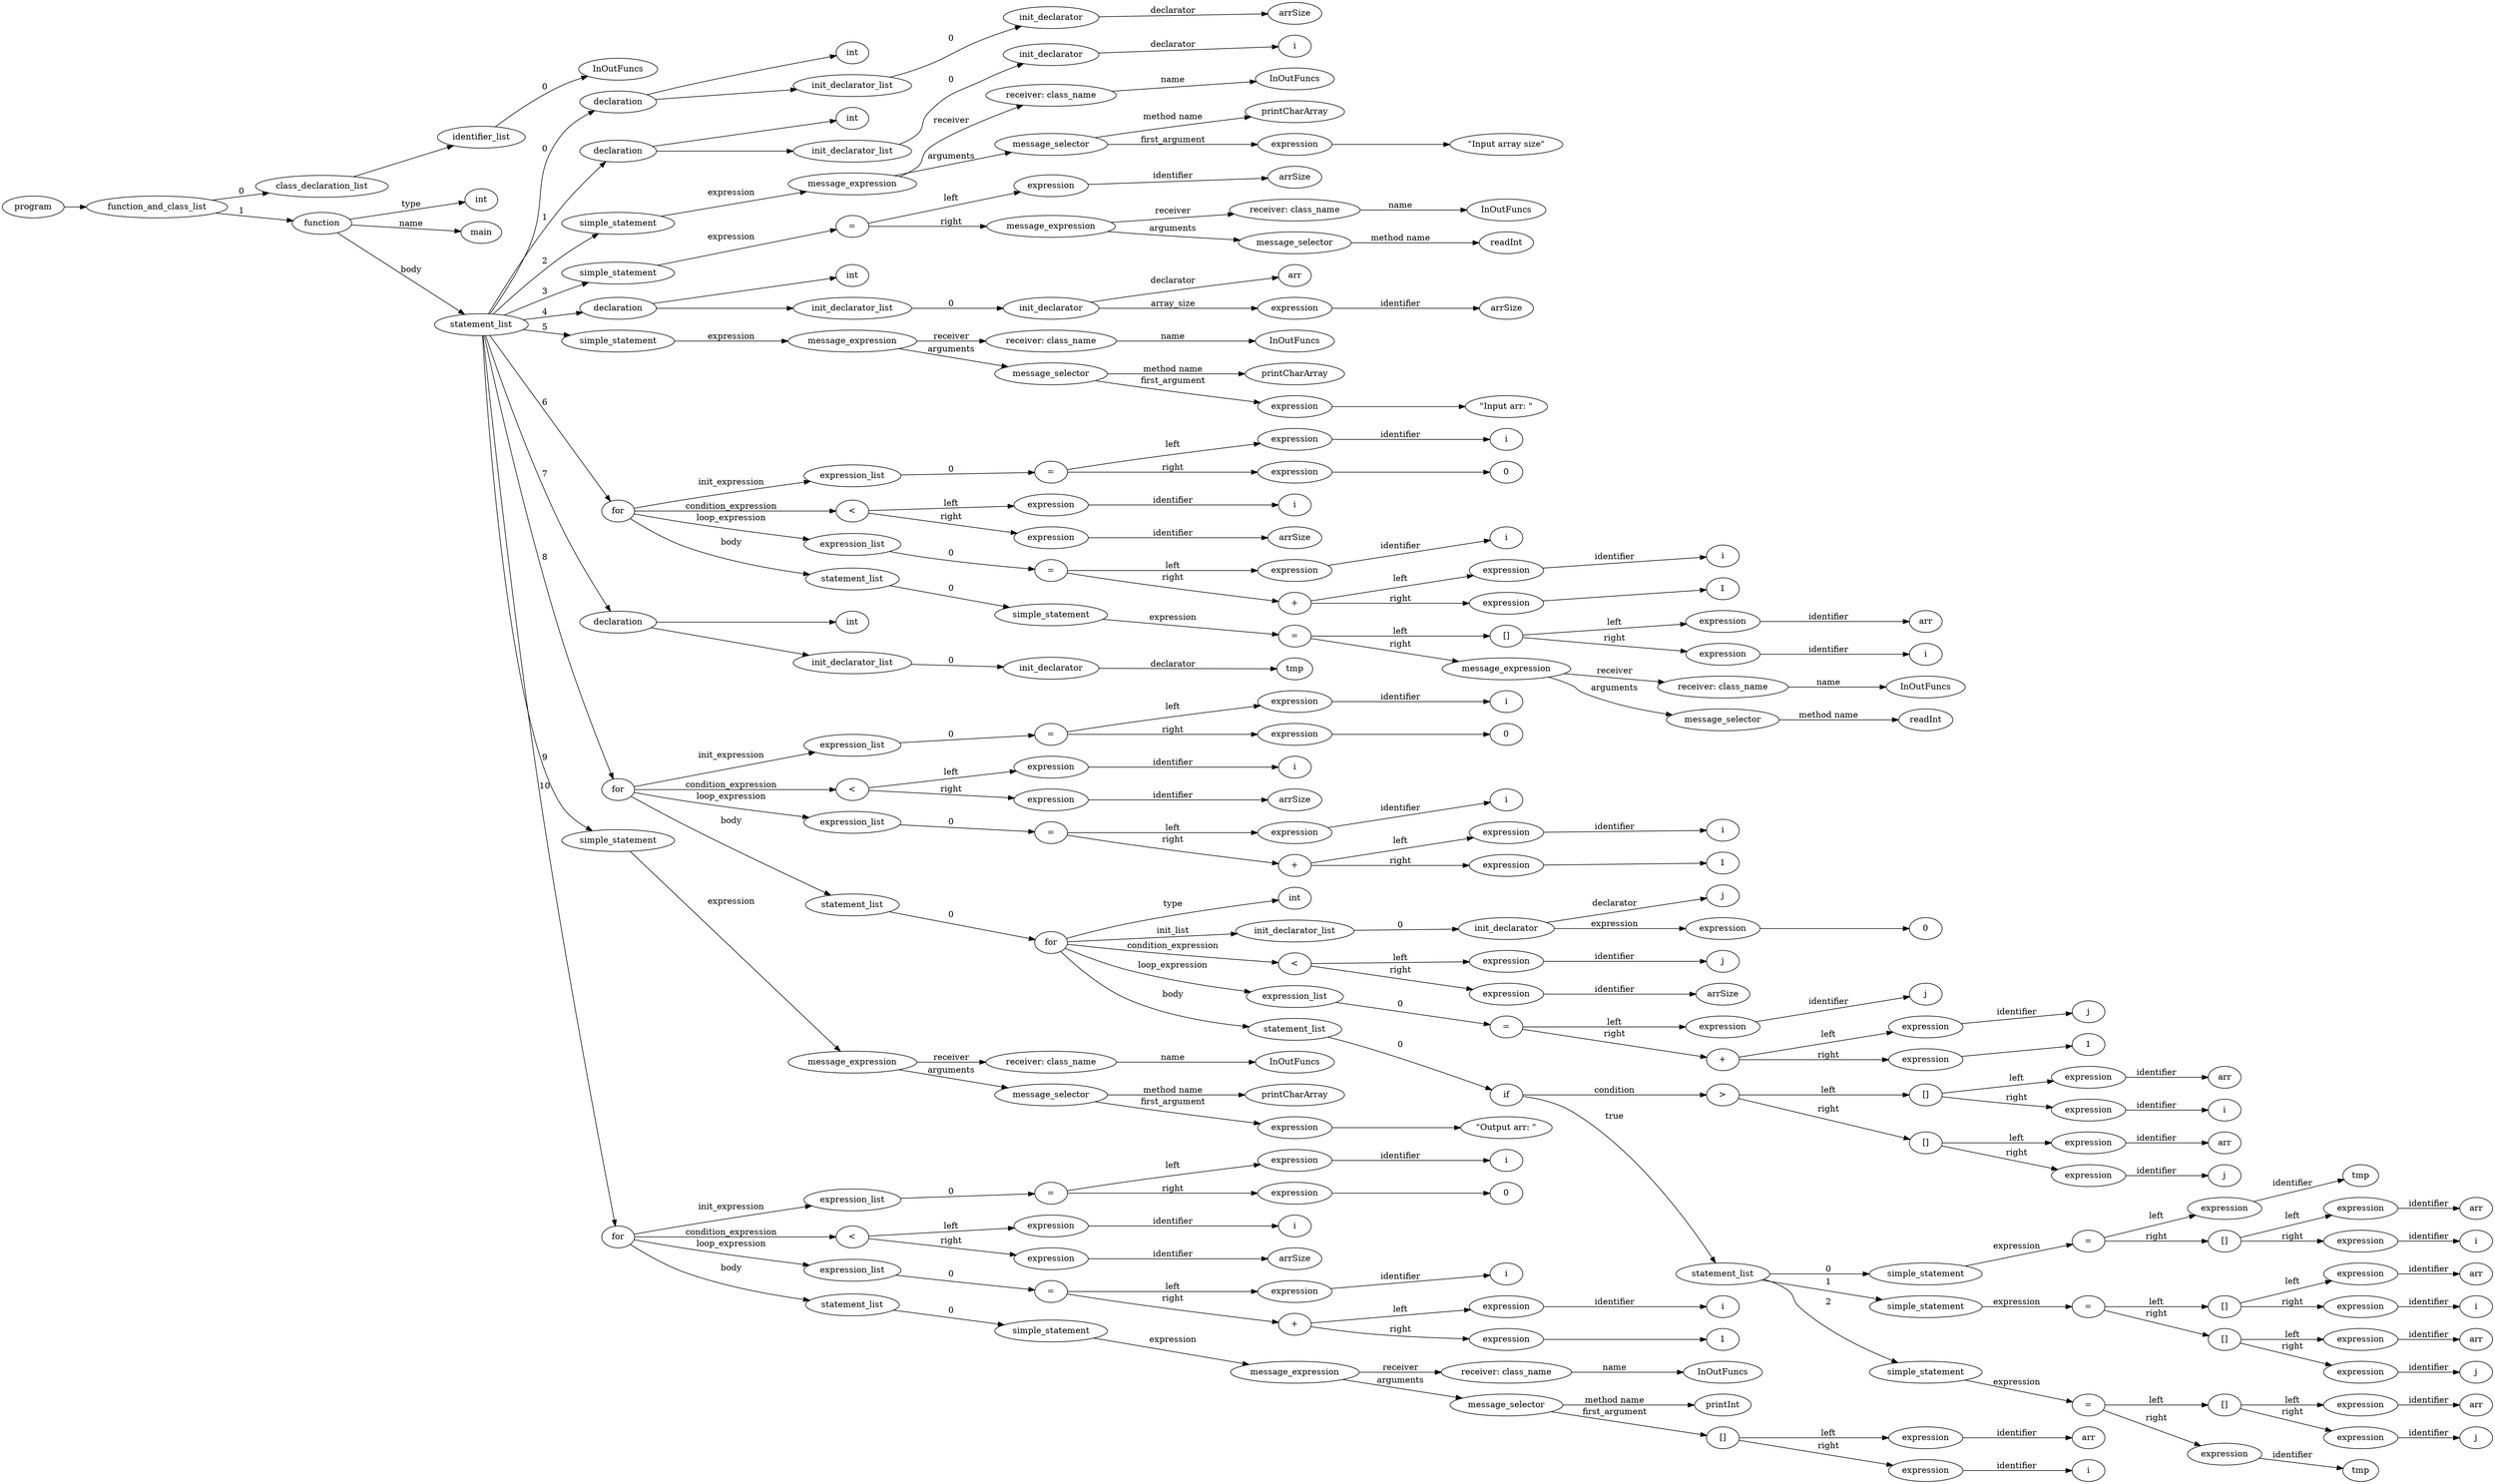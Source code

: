 digraph ObjectiveC { rankdir="LR";
159[label="program"];
159->2;
2[label="function_and_class_list"];
2->1[label="0"];
1[label="class_declaration_list"];
1->0;
0[label="identifier_list"];
0.0 [label="InOutFuncs"];
0->0.0 [label="0"];
2->158[label="1"];
158[label="function"];
158->3[label="type"];
3[label="int"];
158->158.1 [label="name"];
158.1 [label="main"];
158->8[label="body"];
8[label="statement_list"];
8->7[label="0"];
7[label="declaration"];
7->4;
4[label="int"];
7->6;
6[label="init_declarator_list"];
6->5[label="0"];
5[label="init_declarator"];
5.1 [label="arrSize"];
5->5.1[label="declarator"];
8->12[label="1"];
12[label="declaration"];
12->9;
9[label="int"];
12->11;
11[label="init_declarator_list"];
11->10[label="0"];
10[label="init_declarator"];
10.1 [label="i"];
10->10.1[label="declarator"];
8->18[label="2"];
18[label="simple_statement"];
18->17[label="expression"];
17[label="expression"];
17[label="message_expression"];
17->13[label="receiver"];
13[label="receiver: class_name"];
13.1 [label="InOutFuncs"];
13->13.1 [label="name"];
17->16[label="arguments"];
16[label="message_selector"];
16.1 [label="printCharArray"];
16->16.1 [label="method name"]; 
16->15[label="first_argument"];
15[label="expression"];
15->14;
14[label=<"Input array size">];
8->24[label="3"];
24[label="simple_statement"];
24->23[label="expression"];
23[label="expression"];
23[label="="];
23->19[label="left"];
19[label="expression"];
19->19.1 [label="identifier"];19.1[label="arrSize"];
23->22[label="right"];
22[label="expression"];
22[label="message_expression"];
22->20[label="receiver"];
20[label="receiver: class_name"];
20.1 [label="InOutFuncs"];
20->20.1 [label="name"];
22->21[label="arguments"];
21[label="message_selector"];
21.1 [label="readInt"];
21->21.1 [label="method name"]; 
8->29[label="4"];
29[label="declaration"];
29->25;
25[label="int"];
29->28;
28[label="init_declarator_list"];
28->27[label="0"];
27[label="init_declarator"];
27.1 [label="arr"];
27->27.1[label="declarator"];
27->26[label="array_size"];
26[label="expression"];
26->26.1 [label="identifier"];26.1[label="arrSize"];
8->35[label="5"];
35[label="simple_statement"];
35->34[label="expression"];
34[label="expression"];
34[label="message_expression"];
34->30[label="receiver"];
30[label="receiver: class_name"];
30.1 [label="InOutFuncs"];
30->30.1 [label="name"];
34->33[label="arguments"];
33[label="message_selector"];
33.1 [label="printCharArray"];
33->33.1 [label="method name"]; 
33->32[label="first_argument"];
32[label="expression"];
32->31;
31[label=<"Input arr: 
">];
8->60[label="6"];
60[label="for"];
60->40[label="init_expression"];
40[label="expression_list"];
40->39[label="0"];
39[label="expression"];
39[label="="];
39->36[label="left"];
36[label="expression"];
36->36.1 [label="identifier"];36.1[label="i"];
39->38[label="right"];
38[label="expression"];
38->37;
37[label="0"];
60->43[label="condition_expression"];
43[label="expression"];
43[label="<"];
43->41[label="left"];
41[label="expression"];
41->41.1 [label="identifier"];41.1[label="i"];
43->42[label="right"];
42[label="expression"];
42->42.1 [label="identifier"];42.1[label="arrSize"];
60->50[label="loop_expression"];
50[label="expression_list"];
50->49[label="0"];
49[label="expression"];
49[label="="];
49->44[label="left"];
44[label="expression"];
44->44.1 [label="identifier"];44.1[label="i"];
49->48[label="right"];
48[label="expression"];
48[label="+"];
48->45[label="left"];
45[label="expression"];
45->45.1 [label="identifier"];45.1[label="i"];
48->47[label="right"];
47[label="expression"];
47->46;
46[label="1"];
60->59[label="body"];
59[label="statement_list"];
59->58[label="0"];
58[label="simple_statement"];
58->57[label="expression"];
57[label="expression"];
57[label="="];
57->53[label="left"];
53[label="expression"];
53[label="[]"];
53->51[label="left"];
51[label="expression"];
51->51.1 [label="identifier"];51.1[label="arr"];
53->52[label="right"];
52[label="expression"];
52->52.1 [label="identifier"];52.1[label="i"];
57->56[label="right"];
56[label="expression"];
56[label="message_expression"];
56->54[label="receiver"];
54[label="receiver: class_name"];
54.1 [label="InOutFuncs"];
54->54.1 [label="name"];
56->55[label="arguments"];
55[label="message_selector"];
55.1 [label="readInt"];
55->55.1 [label="method name"]; 
8->64[label="7"];
64[label="declaration"];
64->61;
61[label="int"];
64->63;
63[label="init_declarator_list"];
63->62[label="0"];
62[label="init_declarator"];
62.1 [label="tmp"];
62->62.1[label="declarator"];
8->127[label="8"];
127[label="for"];
127->69[label="init_expression"];
69[label="expression_list"];
69->68[label="0"];
68[label="expression"];
68[label="="];
68->65[label="left"];
65[label="expression"];
65->65.1 [label="identifier"];65.1[label="i"];
68->67[label="right"];
67[label="expression"];
67->66;
66[label="0"];
127->72[label="condition_expression"];
72[label="expression"];
72[label="<"];
72->70[label="left"];
70[label="expression"];
70->70.1 [label="identifier"];70.1[label="i"];
72->71[label="right"];
71[label="expression"];
71->71.1 [label="identifier"];71.1[label="arrSize"];
127->79[label="loop_expression"];
79[label="expression_list"];
79->78[label="0"];
78[label="expression"];
78[label="="];
78->73[label="left"];
73[label="expression"];
73->73.1 [label="identifier"];73.1[label="i"];
78->77[label="right"];
77[label="expression"];
77[label="+"];
77->74[label="left"];
74[label="expression"];
74->74.1 [label="identifier"];74.1[label="i"];
77->76[label="right"];
76[label="expression"];
76->75;
75[label="1"];
127->126[label="body"];
126[label="statement_list"];
126->125[label="0"];
125[label="for"];
125->80[label="type"];
80[label="int"];
125->84[label="init_list"];
84[label="init_declarator_list"];
84->83[label="0"];
83[label="init_declarator"];
83.1 [label="j"];
83->83.1[label="declarator"];
83->82[label="expression"];
82[label="expression"];
82->81;
81[label="0"];
125->87[label="condition_expression"];
87[label="expression"];
87[label="<"];
87->85[label="left"];
85[label="expression"];
85->85.1 [label="identifier"];85.1[label="j"];
87->86[label="right"];
86[label="expression"];
86->86.1 [label="identifier"];86.1[label="arrSize"];
125->94[label="loop_expression"];
94[label="expression_list"];
94->93[label="0"];
93[label="expression"];
93[label="="];
93->88[label="left"];
88[label="expression"];
88->88.1 [label="identifier"];88.1[label="j"];
93->92[label="right"];
92[label="expression"];
92[label="+"];
92->89[label="left"];
89[label="expression"];
89->89.1 [label="identifier"];89.1[label="j"];
92->91[label="right"];
91[label="expression"];
91->90;
90[label="1"];
125->124[label="body"];
124[label="statement_list"];
124->123[label="0"];
123[label="if"];
123->101[label="condition"];
101[label="expression"];
101[label=">"];
101->97[label="left"];
97[label="expression"];
97[label="[]"];
97->95[label="left"];
95[label="expression"];
95->95.1 [label="identifier"];95.1[label="arr"];
97->96[label="right"];
96[label="expression"];
96->96.1 [label="identifier"];96.1[label="i"];
101->100[label="right"];
100[label="expression"];
100[label="[]"];
100->98[label="left"];
98[label="expression"];
98->98.1 [label="identifier"];98.1[label="arr"];
100->99[label="right"];
99[label="expression"];
99->99.1 [label="identifier"];99.1[label="j"];
123->108[label="true"];
108[label="statement_list"];
108->107[label="0"];
107[label="simple_statement"];
107->106[label="expression"];
106[label="expression"];
106[label="="];
106->102[label="left"];
102[label="expression"];
102->102.1 [label="identifier"];102.1[label="tmp"];
106->105[label="right"];
105[label="expression"];
105[label="[]"];
105->103[label="left"];
103[label="expression"];
103->103.1 [label="identifier"];103.1[label="arr"];
105->104[label="right"];
104[label="expression"];
104->104.1 [label="identifier"];104.1[label="i"];
108->116[label="1"];
116[label="simple_statement"];
116->115[label="expression"];
115[label="expression"];
115[label="="];
115->111[label="left"];
111[label="expression"];
111[label="[]"];
111->109[label="left"];
109[label="expression"];
109->109.1 [label="identifier"];109.1[label="arr"];
111->110[label="right"];
110[label="expression"];
110->110.1 [label="identifier"];110.1[label="i"];
115->114[label="right"];
114[label="expression"];
114[label="[]"];
114->112[label="left"];
112[label="expression"];
112->112.1 [label="identifier"];112.1[label="arr"];
114->113[label="right"];
113[label="expression"];
113->113.1 [label="identifier"];113.1[label="j"];
108->122[label="2"];
122[label="simple_statement"];
122->121[label="expression"];
121[label="expression"];
121[label="="];
121->119[label="left"];
119[label="expression"];
119[label="[]"];
119->117[label="left"];
117[label="expression"];
117->117.1 [label="identifier"];117.1[label="arr"];
119->118[label="right"];
118[label="expression"];
118->118.1 [label="identifier"];118.1[label="j"];
121->120[label="right"];
120[label="expression"];
120->120.1 [label="identifier"];120.1[label="tmp"];
8->133[label="9"];
133[label="simple_statement"];
133->132[label="expression"];
132[label="expression"];
132[label="message_expression"];
132->128[label="receiver"];
128[label="receiver: class_name"];
128.1 [label="InOutFuncs"];
128->128.1 [label="name"];
132->131[label="arguments"];
131[label="message_selector"];
131.1 [label="printCharArray"];
131->131.1 [label="method name"]; 
131->130[label="first_argument"];
130[label="expression"];
130->129;
129[label=<"
Output arr: 
">];
8->157[label="10"];
157[label="for"];
157->138[label="init_expression"];
138[label="expression_list"];
138->137[label="0"];
137[label="expression"];
137[label="="];
137->134[label="left"];
134[label="expression"];
134->134.1 [label="identifier"];134.1[label="i"];
137->136[label="right"];
136[label="expression"];
136->135;
135[label="0"];
157->141[label="condition_expression"];
141[label="expression"];
141[label="<"];
141->139[label="left"];
139[label="expression"];
139->139.1 [label="identifier"];139.1[label="i"];
141->140[label="right"];
140[label="expression"];
140->140.1 [label="identifier"];140.1[label="arrSize"];
157->148[label="loop_expression"];
148[label="expression_list"];
148->147[label="0"];
147[label="expression"];
147[label="="];
147->142[label="left"];
142[label="expression"];
142->142.1 [label="identifier"];142.1[label="i"];
147->146[label="right"];
146[label="expression"];
146[label="+"];
146->143[label="left"];
143[label="expression"];
143->143.1 [label="identifier"];143.1[label="i"];
146->145[label="right"];
145[label="expression"];
145->144;
144[label="1"];
157->156[label="body"];
156[label="statement_list"];
156->155[label="0"];
155[label="simple_statement"];
155->154[label="expression"];
154[label="expression"];
154[label="message_expression"];
154->149[label="receiver"];
149[label="receiver: class_name"];
149.1 [label="InOutFuncs"];
149->149.1 [label="name"];
154->153[label="arguments"];
153[label="message_selector"];
153.1 [label="printInt"];
153->153.1 [label="method name"]; 
153->152[label="first_argument"];
152[label="expression"];
152[label="[]"];
152->150[label="left"];
150[label="expression"];
150->150.1 [label="identifier"];150.1[label="arr"];
152->151[label="right"];
151[label="expression"];
151->151.1 [label="identifier"];151.1[label="i"];
}

